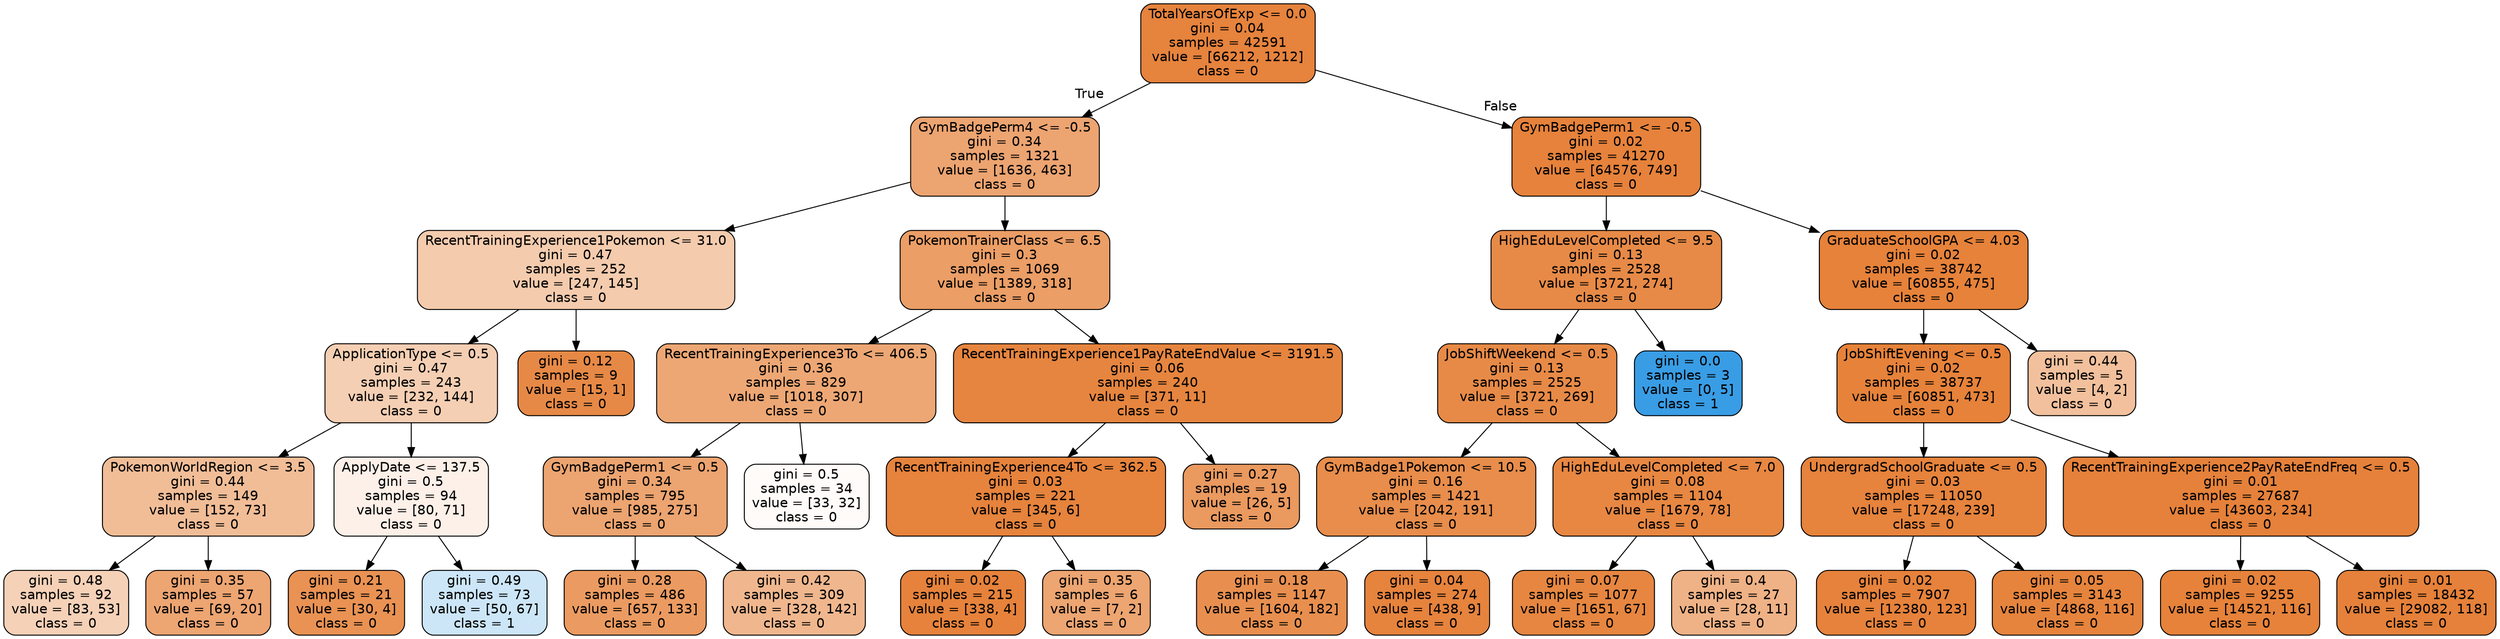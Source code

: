 digraph Tree {
node [shape=box, style="filled, rounded", color="black", fontname=helvetica] ;
edge [fontname=helvetica] ;
0 [label="TotalYearsOfExp <= 0.0\ngini = 0.04\nsamples = 42591\nvalue = [66212, 1212]\nclass = 0", fillcolor="#e58139fa"] ;
1 [label="GymBadgePerm4 <= -0.5\ngini = 0.34\nsamples = 1321\nvalue = [1636, 463]\nclass = 0", fillcolor="#e58139b7"] ;
0 -> 1 [labeldistance=2.5, labelangle=45, headlabel="True"] ;
2 [label="RecentTrainingExperience1Pokemon <= 31.0\ngini = 0.47\nsamples = 252\nvalue = [247, 145]\nclass = 0", fillcolor="#e5813969"] ;
1 -> 2 ;
3 [label="ApplicationType <= 0.5\ngini = 0.47\nsamples = 243\nvalue = [232, 144]\nclass = 0", fillcolor="#e5813961"] ;
2 -> 3 ;
4 [label="PokemonWorldRegion <= 3.5\ngini = 0.44\nsamples = 149\nvalue = [152, 73]\nclass = 0", fillcolor="#e5813985"] ;
3 -> 4 ;
5 [label="gini = 0.48\nsamples = 92\nvalue = [83, 53]\nclass = 0", fillcolor="#e581395c"] ;
4 -> 5 ;
6 [label="gini = 0.35\nsamples = 57\nvalue = [69, 20]\nclass = 0", fillcolor="#e58139b5"] ;
4 -> 6 ;
7 [label="ApplyDate <= 137.5\ngini = 0.5\nsamples = 94\nvalue = [80, 71]\nclass = 0", fillcolor="#e581391d"] ;
3 -> 7 ;
8 [label="gini = 0.21\nsamples = 21\nvalue = [30, 4]\nclass = 0", fillcolor="#e58139dd"] ;
7 -> 8 ;
9 [label="gini = 0.49\nsamples = 73\nvalue = [50, 67]\nclass = 1", fillcolor="#399de541"] ;
7 -> 9 ;
10 [label="gini = 0.12\nsamples = 9\nvalue = [15, 1]\nclass = 0", fillcolor="#e58139ee"] ;
2 -> 10 ;
11 [label="PokemonTrainerClass <= 6.5\ngini = 0.3\nsamples = 1069\nvalue = [1389, 318]\nclass = 0", fillcolor="#e58139c5"] ;
1 -> 11 ;
12 [label="RecentTrainingExperience3To <= 406.5\ngini = 0.36\nsamples = 829\nvalue = [1018, 307]\nclass = 0", fillcolor="#e58139b2"] ;
11 -> 12 ;
13 [label="GymBadgePerm1 <= 0.5\ngini = 0.34\nsamples = 795\nvalue = [985, 275]\nclass = 0", fillcolor="#e58139b8"] ;
12 -> 13 ;
14 [label="gini = 0.28\nsamples = 486\nvalue = [657, 133]\nclass = 0", fillcolor="#e58139cb"] ;
13 -> 14 ;
15 [label="gini = 0.42\nsamples = 309\nvalue = [328, 142]\nclass = 0", fillcolor="#e5813991"] ;
13 -> 15 ;
16 [label="gini = 0.5\nsamples = 34\nvalue = [33, 32]\nclass = 0", fillcolor="#e5813908"] ;
12 -> 16 ;
17 [label="RecentTrainingExperience1PayRateEndValue <= 3191.5\ngini = 0.06\nsamples = 240\nvalue = [371, 11]\nclass = 0", fillcolor="#e58139f7"] ;
11 -> 17 ;
18 [label="RecentTrainingExperience4To <= 362.5\ngini = 0.03\nsamples = 221\nvalue = [345, 6]\nclass = 0", fillcolor="#e58139fb"] ;
17 -> 18 ;
19 [label="gini = 0.02\nsamples = 215\nvalue = [338, 4]\nclass = 0", fillcolor="#e58139fc"] ;
18 -> 19 ;
20 [label="gini = 0.35\nsamples = 6\nvalue = [7, 2]\nclass = 0", fillcolor="#e58139b6"] ;
18 -> 20 ;
21 [label="gini = 0.27\nsamples = 19\nvalue = [26, 5]\nclass = 0", fillcolor="#e58139ce"] ;
17 -> 21 ;
22 [label="GymBadgePerm1 <= -0.5\ngini = 0.02\nsamples = 41270\nvalue = [64576, 749]\nclass = 0", fillcolor="#e58139fc"] ;
0 -> 22 [labeldistance=2.5, labelangle=-45, headlabel="False"] ;
23 [label="HighEduLevelCompleted <= 9.5\ngini = 0.13\nsamples = 2528\nvalue = [3721, 274]\nclass = 0", fillcolor="#e58139ec"] ;
22 -> 23 ;
24 [label="JobShiftWeekend <= 0.5\ngini = 0.13\nsamples = 2525\nvalue = [3721, 269]\nclass = 0", fillcolor="#e58139ed"] ;
23 -> 24 ;
25 [label="GymBadge1Pokemon <= 10.5\ngini = 0.16\nsamples = 1421\nvalue = [2042, 191]\nclass = 0", fillcolor="#e58139e7"] ;
24 -> 25 ;
26 [label="gini = 0.18\nsamples = 1147\nvalue = [1604, 182]\nclass = 0", fillcolor="#e58139e2"] ;
25 -> 26 ;
27 [label="gini = 0.04\nsamples = 274\nvalue = [438, 9]\nclass = 0", fillcolor="#e58139fa"] ;
25 -> 27 ;
28 [label="HighEduLevelCompleted <= 7.0\ngini = 0.08\nsamples = 1104\nvalue = [1679, 78]\nclass = 0", fillcolor="#e58139f3"] ;
24 -> 28 ;
29 [label="gini = 0.07\nsamples = 1077\nvalue = [1651, 67]\nclass = 0", fillcolor="#e58139f5"] ;
28 -> 29 ;
30 [label="gini = 0.4\nsamples = 27\nvalue = [28, 11]\nclass = 0", fillcolor="#e581399b"] ;
28 -> 30 ;
31 [label="gini = 0.0\nsamples = 3\nvalue = [0, 5]\nclass = 1", fillcolor="#399de5ff"] ;
23 -> 31 ;
32 [label="GraduateSchoolGPA <= 4.03\ngini = 0.02\nsamples = 38742\nvalue = [60855, 475]\nclass = 0", fillcolor="#e58139fd"] ;
22 -> 32 ;
33 [label="JobShiftEvening <= 0.5\ngini = 0.02\nsamples = 38737\nvalue = [60851, 473]\nclass = 0", fillcolor="#e58139fd"] ;
32 -> 33 ;
34 [label="UndergradSchoolGraduate <= 0.5\ngini = 0.03\nsamples = 11050\nvalue = [17248, 239]\nclass = 0", fillcolor="#e58139fb"] ;
33 -> 34 ;
35 [label="gini = 0.02\nsamples = 7907\nvalue = [12380, 123]\nclass = 0", fillcolor="#e58139fc"] ;
34 -> 35 ;
36 [label="gini = 0.05\nsamples = 3143\nvalue = [4868, 116]\nclass = 0", fillcolor="#e58139f9"] ;
34 -> 36 ;
37 [label="RecentTrainingExperience2PayRateEndFreq <= 0.5\ngini = 0.01\nsamples = 27687\nvalue = [43603, 234]\nclass = 0", fillcolor="#e58139fe"] ;
33 -> 37 ;
38 [label="gini = 0.02\nsamples = 9255\nvalue = [14521, 116]\nclass = 0", fillcolor="#e58139fd"] ;
37 -> 38 ;
39 [label="gini = 0.01\nsamples = 18432\nvalue = [29082, 118]\nclass = 0", fillcolor="#e58139fe"] ;
37 -> 39 ;
40 [label="gini = 0.44\nsamples = 5\nvalue = [4, 2]\nclass = 0", fillcolor="#e581397f"] ;
32 -> 40 ;
}